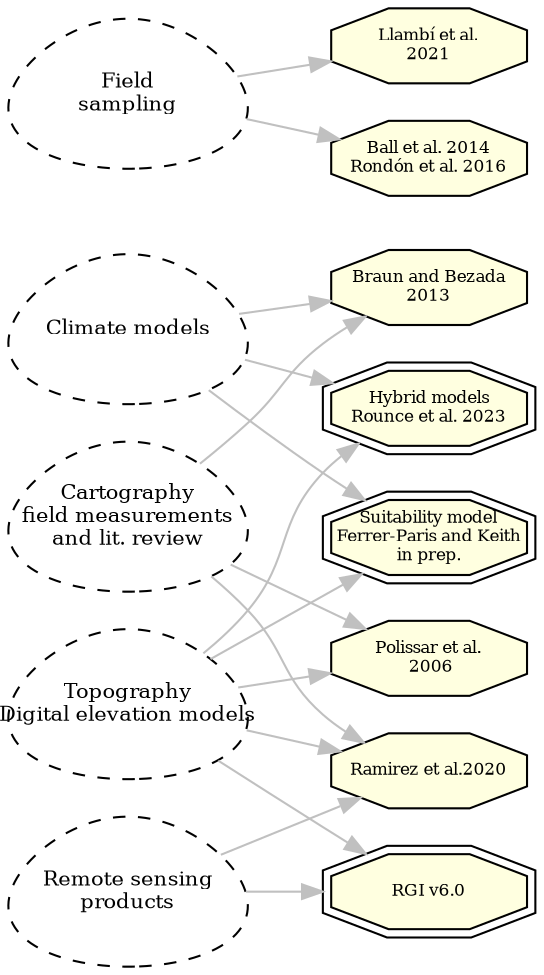 digraph G {
    compound=true; 
    newrank=true;
    rankdir=LR;
  edge [color="grey"]
    { node [ shape=octagon fontsize=8 fixedsize=true fillcolor=lightyellow style=filled width=1.3]
        PUB1 [label="Ramirez et al.2020\n"]
        PUB3 [label="Braun and Bezada\n2013"]
        PUB4 [label="Polissar et al.\n 2006"]
        PUB9 [label="Llambí et al.\n2021"]
        PUB8 [label="Ball et al. 2014\nRondón et al. 2016"]
    }
    { node [ shape=doubleoctagon fontsize=8 fixedsize=true fillcolor=lightyellow style=filled width=1.3]
        PUB2 [label="RGI v6.0"]
        PUB5 [label="Hybrid models\nRounce et al. 2023" ]
        PUB6 [label="Suitability model\nFerrer-Paris and Keith\nin prep."]
        
    }
     {node [ shape=egg fontsize=10 fixedsize=true style=dashed width=1.5 height=1]
    GCM [label="Climate models"]
    GIS [label="Cartography\nfield measurements\nand lit. review"]
    TOPO [label="Topography\nDigital elevation models"]
    RS [label="Remote sensing\nproducts"]
    FIELD [label="Field\nsampling"]
    }
    GCM -> {PUB6;PUB3;PUB5}
    RS -> {PUB1;PUB2}
    GIS -> {PUB1;PUB3;PUB4}
    FIELD -> {PUB9;PUB8}
    TOPO -> {PUB5;PUB4;PUB1; PUB6; PUB2}
}
